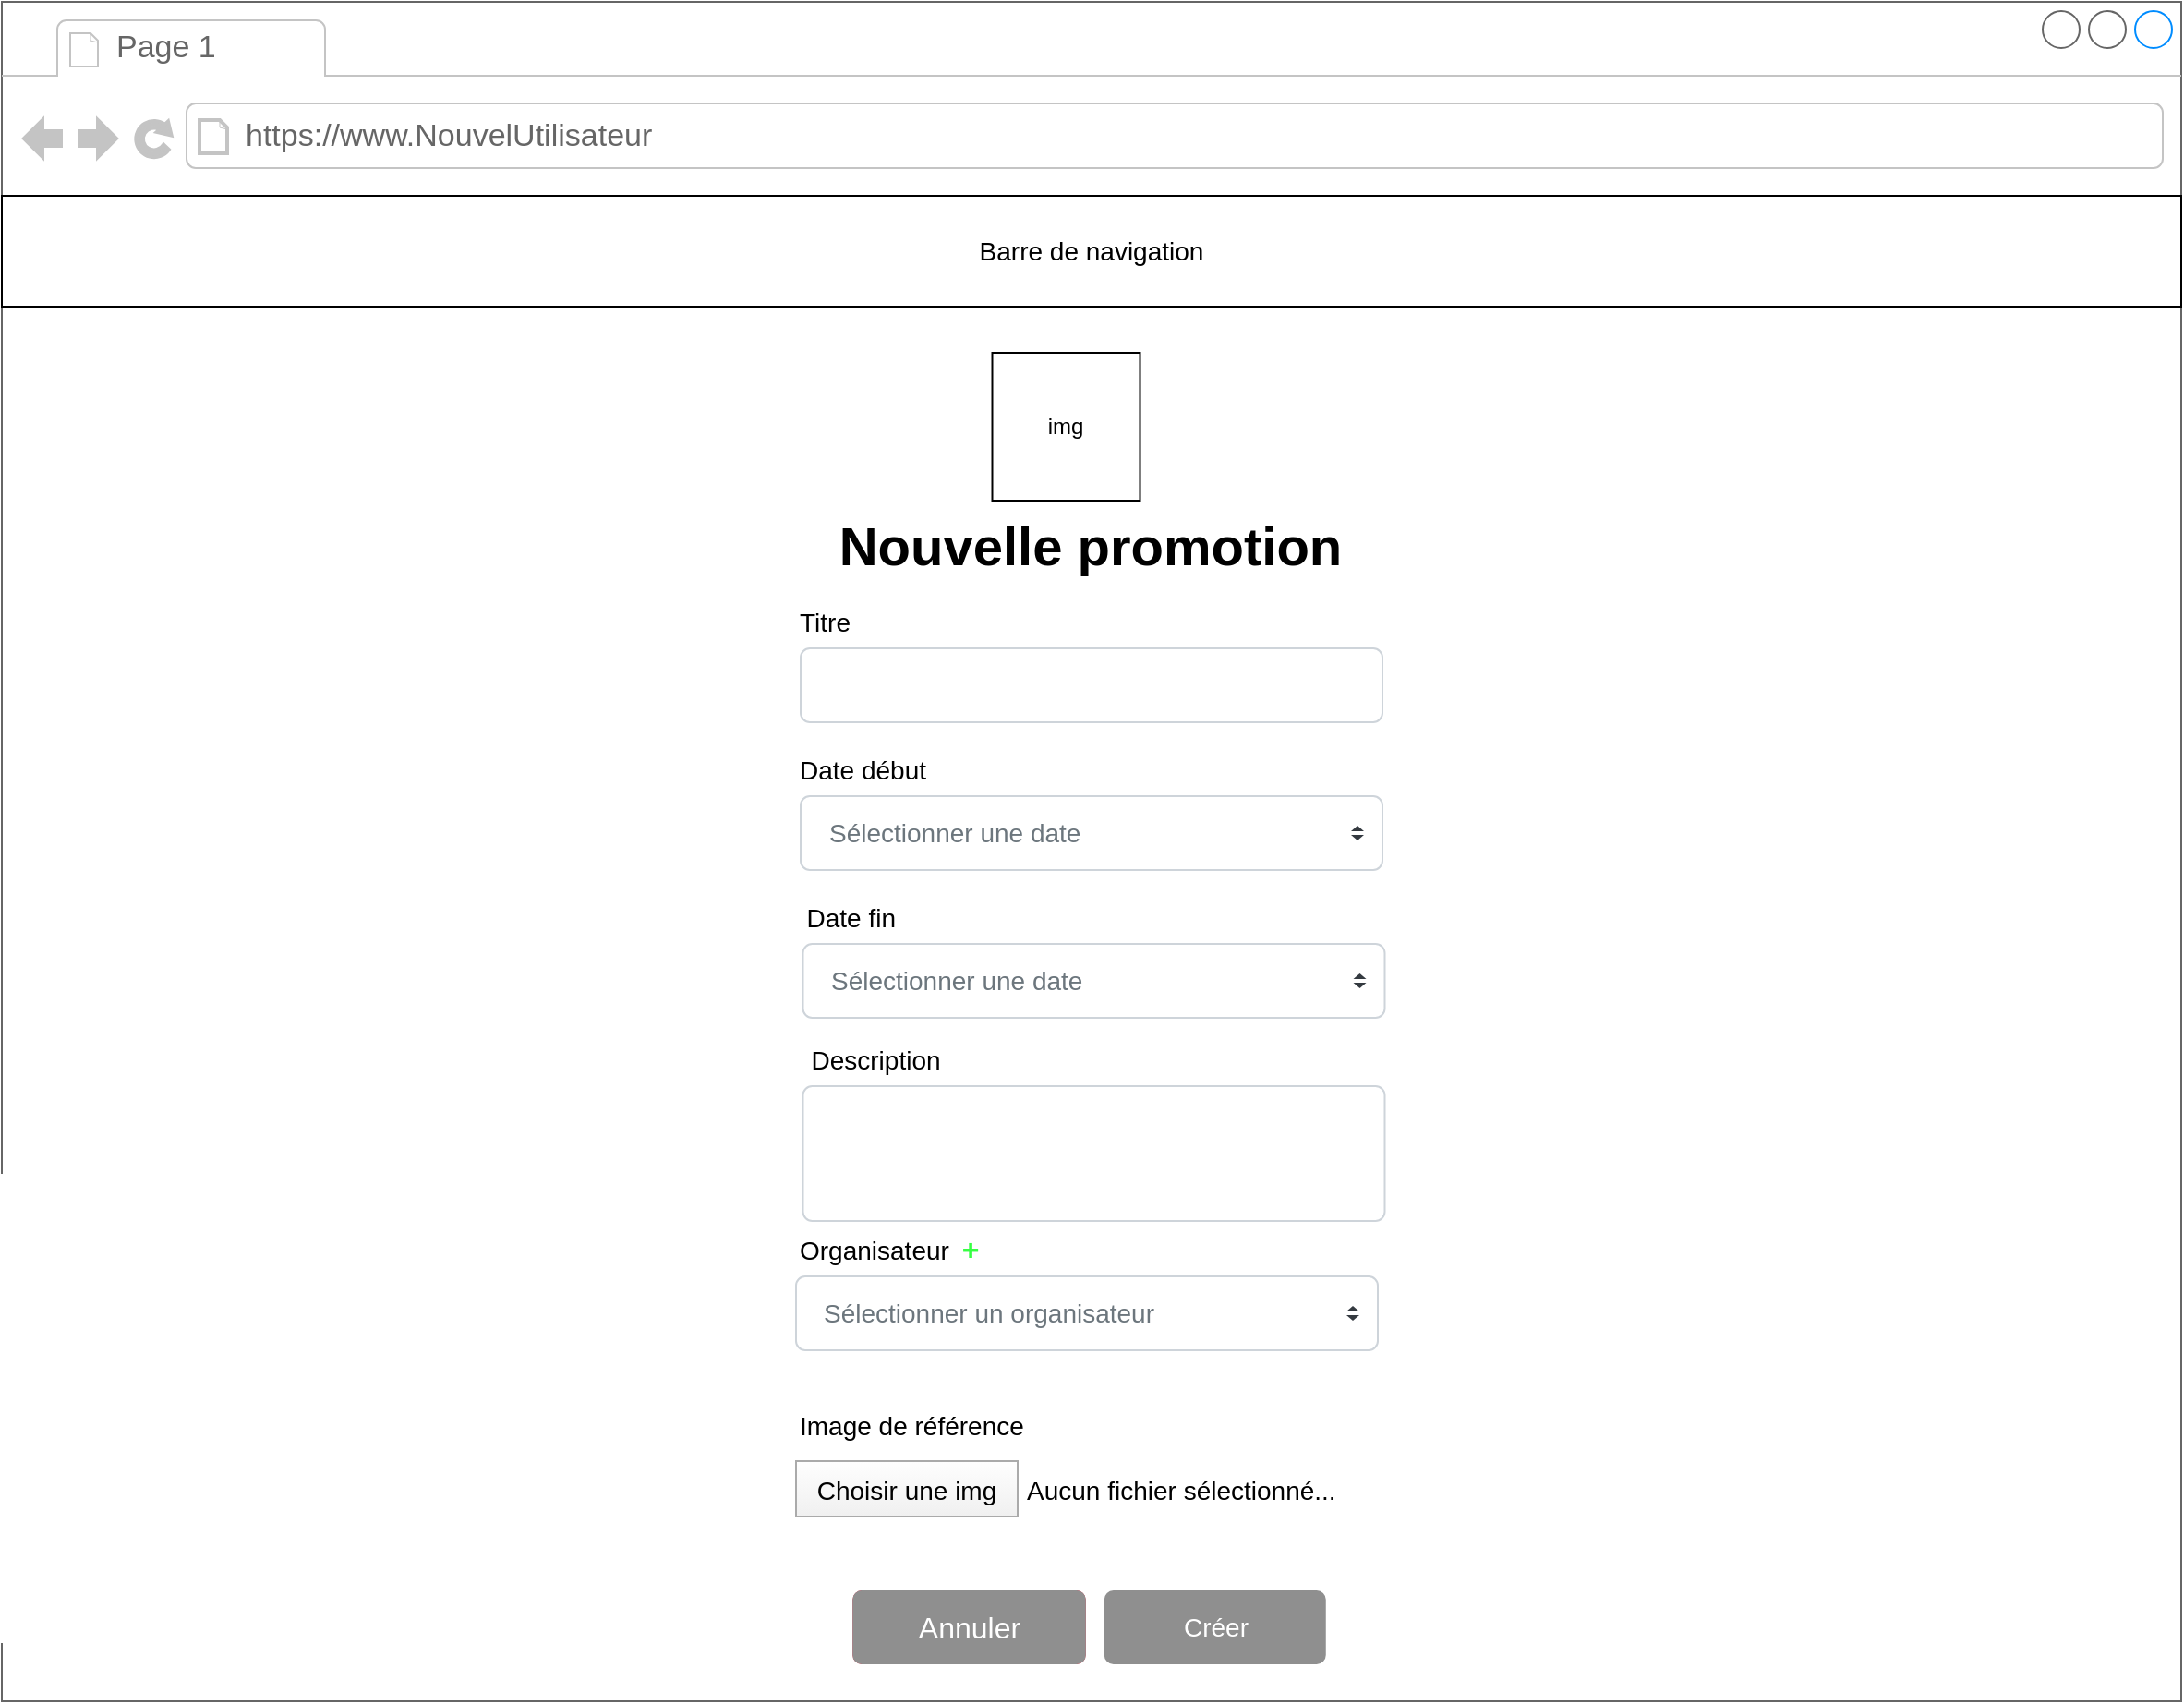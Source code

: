<mxfile version="16.5.1" type="device"><diagram id="v4z9Ec0Ht1OAslnS_UjM" name="Page-1"><mxGraphModel dx="1102" dy="865" grid="1" gridSize="10" guides="1" tooltips="1" connect="1" arrows="1" fold="1" page="1" pageScale="1" pageWidth="827" pageHeight="1169" math="0" shadow="0"><root><mxCell id="0"/><mxCell id="1" parent="0"/><mxCell id="5IHfK-py2Uy9d3OP39Ij-1" value="" style="strokeWidth=1;shadow=0;dashed=0;align=center;html=1;shape=mxgraph.mockup.containers.browserWindow;rSize=0;strokeColor=#666666;strokeColor2=#008cff;strokeColor3=#c4c4c4;mainText=,;recursiveResize=0;" parent="1" vertex="1"><mxGeometry x="240" width="1180" height="920" as="geometry"/></mxCell><mxCell id="5IHfK-py2Uy9d3OP39Ij-2" value="Page 1" style="strokeWidth=1;shadow=0;dashed=0;align=center;html=1;shape=mxgraph.mockup.containers.anchor;fontSize=17;fontColor=#666666;align=left;" parent="5IHfK-py2Uy9d3OP39Ij-1" vertex="1"><mxGeometry x="60" y="12" width="110" height="26" as="geometry"/></mxCell><mxCell id="5IHfK-py2Uy9d3OP39Ij-3" value="https://www.NouvelUtilisateur" style="strokeWidth=1;shadow=0;dashed=0;align=center;html=1;shape=mxgraph.mockup.containers.anchor;rSize=0;fontSize=17;fontColor=#666666;align=left;" parent="5IHfK-py2Uy9d3OP39Ij-1" vertex="1"><mxGeometry x="130" y="60" width="250" height="26" as="geometry"/></mxCell><mxCell id="5IHfK-py2Uy9d3OP39Ij-4" value="&lt;font style=&quot;font-size: 14px;&quot;&gt;Barre de navigation&lt;/font&gt;" style="rounded=0;whiteSpace=wrap;html=1;" parent="5IHfK-py2Uy9d3OP39Ij-1" vertex="1"><mxGeometry y="105" width="1180" height="60" as="geometry"/></mxCell><mxCell id="5IHfK-py2Uy9d3OP39Ij-5" value="Titre " style="fillColor=none;strokeColor=none;align=left;fontSize=14;" parent="5IHfK-py2Uy9d3OP39Ij-1" vertex="1"><mxGeometry x="430" y="320" width="100" height="30" as="geometry"/></mxCell><mxCell id="5IHfK-py2Uy9d3OP39Ij-7" value="Date début" style="fillColor=none;strokeColor=none;align=left;fontSize=14;" parent="5IHfK-py2Uy9d3OP39Ij-1" vertex="1"><mxGeometry x="430" y="400" width="100" height="30" as="geometry"/></mxCell><mxCell id="5IHfK-py2Uy9d3OP39Ij-8" value="" style="html=1;shadow=0;dashed=0;shape=mxgraph.bootstrap.rrect;rSize=5;fillColor=#ffffff;strokeColor=#CED4DA;align=left;spacing=15;fontSize=14;fontColor=#6C767D;" parent="5IHfK-py2Uy9d3OP39Ij-1" vertex="1"><mxGeometry x="432.5" y="350" width="315" height="40" as="geometry"/></mxCell><mxCell id="5IHfK-py2Uy9d3OP39Ij-9" value="Créer" style="html=1;shadow=0;dashed=0;shape=mxgraph.bootstrap.rrect;rSize=5;fillColor=#8F8F8F;strokeColor=none;align=center;spacing=15;fontSize=14;fontColor=#ffffff;" parent="5IHfK-py2Uy9d3OP39Ij-1" vertex="1"><mxGeometry x="596.88" y="860" width="120" height="40" as="geometry"/></mxCell><mxCell id="5IHfK-py2Uy9d3OP39Ij-10" value="Sélectionner un organisateur" style="html=1;shadow=0;dashed=0;shape=mxgraph.bootstrap.rrect;rSize=5;fillColor=#ffffff;strokeColor=#CED4DA;align=left;spacing=15;fontSize=14;fontColor=#6C767D;" parent="5IHfK-py2Uy9d3OP39Ij-1" vertex="1"><mxGeometry x="430" y="690" width="315" height="40" as="geometry"/></mxCell><mxCell id="5IHfK-py2Uy9d3OP39Ij-11" value="" style="shape=triangle;direction=south;fillColor=#343A40;strokeColor=none;perimeter=none;" parent="5IHfK-py2Uy9d3OP39Ij-10" vertex="1"><mxGeometry x="1" y="0.5" width="7" height="3" relative="1" as="geometry"><mxPoint x="-17" y="1" as="offset"/></mxGeometry></mxCell><mxCell id="5IHfK-py2Uy9d3OP39Ij-12" value="" style="shape=triangle;direction=north;fillColor=#343A40;strokeColor=none;perimeter=none;" parent="5IHfK-py2Uy9d3OP39Ij-10" vertex="1"><mxGeometry x="1" y="0.5" width="7" height="3" relative="1" as="geometry"><mxPoint x="-17" y="-4" as="offset"/></mxGeometry></mxCell><mxCell id="5IHfK-py2Uy9d3OP39Ij-13" value="Organisateur" style="fillColor=none;strokeColor=none;align=left;fontSize=14;" parent="5IHfK-py2Uy9d3OP39Ij-1" vertex="1"><mxGeometry x="430" y="660" width="100" height="30" as="geometry"/></mxCell><mxCell id="5IHfK-py2Uy9d3OP39Ij-14" value="&lt;font size=&quot;1&quot; style=&quot;&quot;&gt;&lt;b style=&quot;font-size: 29px;&quot;&gt;Nouvelle promotion&lt;/b&gt;&lt;/font&gt;" style="text;html=1;align=center;verticalAlign=middle;resizable=0;points=[];autosize=1;strokeColor=none;fillColor=none;fontSize=14;" parent="5IHfK-py2Uy9d3OP39Ij-1" vertex="1"><mxGeometry x="438.75" y="270" width="300" height="50" as="geometry"/></mxCell><mxCell id="5IHfK-py2Uy9d3OP39Ij-16" value="Date fin" style="fillColor=none;strokeColor=none;align=left;fontSize=14;" parent="5IHfK-py2Uy9d3OP39Ij-1" vertex="1"><mxGeometry x="433.75" y="480" width="100" height="30" as="geometry"/></mxCell><mxCell id="5IHfK-py2Uy9d3OP39Ij-17" value="" style="html=1;shadow=0;dashed=0;shape=mxgraph.bootstrap.rrect;rSize=5;fillColor=#ffffff;strokeColor=#CED4DA;align=left;spacing=15;fontSize=14;fontColor=#6C767D;" parent="5IHfK-py2Uy9d3OP39Ij-1" vertex="1"><mxGeometry x="433.75" y="587" width="315" height="73" as="geometry"/></mxCell><mxCell id="5IHfK-py2Uy9d3OP39Ij-18" value="Description" style="fillColor=none;strokeColor=none;align=left;fontSize=14;" parent="5IHfK-py2Uy9d3OP39Ij-1" vertex="1"><mxGeometry x="436.25" y="557" width="100" height="30" as="geometry"/></mxCell><mxCell id="5IHfK-py2Uy9d3OP39Ij-25" value="img" style="whiteSpace=wrap;html=1;aspect=fixed;" parent="5IHfK-py2Uy9d3OP39Ij-1" vertex="1"><mxGeometry x="536.25" y="190" width="80" height="80" as="geometry"/></mxCell><mxCell id="5IHfK-py2Uy9d3OP39Ij-27" value="Sélectionner une date" style="html=1;shadow=0;dashed=0;shape=mxgraph.bootstrap.rrect;rSize=5;fillColor=#ffffff;strokeColor=#CED4DA;align=left;spacing=15;fontSize=14;fontColor=#6C767D;" parent="5IHfK-py2Uy9d3OP39Ij-1" vertex="1"><mxGeometry x="433.75" y="510" width="315" height="40" as="geometry"/></mxCell><mxCell id="5IHfK-py2Uy9d3OP39Ij-28" value="" style="shape=triangle;direction=south;fillColor=#343A40;strokeColor=none;perimeter=none;" parent="5IHfK-py2Uy9d3OP39Ij-27" vertex="1"><mxGeometry x="1" y="0.5" width="7" height="3" relative="1" as="geometry"><mxPoint x="-17" y="1" as="offset"/></mxGeometry></mxCell><mxCell id="5IHfK-py2Uy9d3OP39Ij-29" value="" style="shape=triangle;direction=north;fillColor=#343A40;strokeColor=none;perimeter=none;" parent="5IHfK-py2Uy9d3OP39Ij-27" vertex="1"><mxGeometry x="1" y="0.5" width="7" height="3" relative="1" as="geometry"><mxPoint x="-17" y="-4" as="offset"/></mxGeometry></mxCell><mxCell id="5IHfK-py2Uy9d3OP39Ij-30" value="Sélectionner une date" style="html=1;shadow=0;dashed=0;shape=mxgraph.bootstrap.rrect;rSize=5;fillColor=#ffffff;strokeColor=#CED4DA;align=left;spacing=15;fontSize=14;fontColor=#6C767D;" parent="5IHfK-py2Uy9d3OP39Ij-1" vertex="1"><mxGeometry x="432.5" y="430" width="315" height="40" as="geometry"/></mxCell><mxCell id="5IHfK-py2Uy9d3OP39Ij-31" value="" style="shape=triangle;direction=south;fillColor=#343A40;strokeColor=none;perimeter=none;" parent="5IHfK-py2Uy9d3OP39Ij-30" vertex="1"><mxGeometry x="1" y="0.5" width="7" height="3" relative="1" as="geometry"><mxPoint x="-17" y="1" as="offset"/></mxGeometry></mxCell><mxCell id="5IHfK-py2Uy9d3OP39Ij-32" value="" style="shape=triangle;direction=north;fillColor=#343A40;strokeColor=none;perimeter=none;" parent="5IHfK-py2Uy9d3OP39Ij-30" vertex="1"><mxGeometry x="1" y="0.5" width="7" height="3" relative="1" as="geometry"><mxPoint x="-17" y="-4" as="offset"/></mxGeometry></mxCell><mxCell id="5IHfK-py2Uy9d3OP39Ij-44" value="Image de référence" style="fillColor=none;strokeColor=none;align=left;fontSize=14;" parent="5IHfK-py2Uy9d3OP39Ij-1" vertex="1"><mxGeometry x="430" y="750" width="150" height="40" as="geometry"/></mxCell><mxCell id="5IHfK-py2Uy9d3OP39Ij-45" value="Choisir une img" style="fillColor=#FEFEFE;strokeColor=#AAAAAA;fontSize=14;gradientColor=#F0F0F0;" parent="5IHfK-py2Uy9d3OP39Ij-1" vertex="1"><mxGeometry x="430" y="790" width="120" height="30" as="geometry"/></mxCell><mxCell id="5IHfK-py2Uy9d3OP39Ij-46" value="Aucun fichier sélectionné..." style="fillColor=none;strokeColor=none;align=left;fontSize=14;spacing=5;" parent="5IHfK-py2Uy9d3OP39Ij-1" vertex="1"><mxGeometry x="550" y="790" width="100" height="30" as="geometry"/></mxCell><mxCell id="XAdnK-ePKMVtcPv_2n0W-1" value="Annuler" style="html=1;shadow=0;dashed=0;shape=mxgraph.bootstrap.rrect;rSize=5;strokeColor=none;strokeWidth=1;fillColor=#DB2843;fontColor=#FFFFFF;whiteSpace=wrap;align=center;verticalAlign=middle;spacingLeft=0;fontStyle=0;fontSize=16;spacing=5;" parent="5IHfK-py2Uy9d3OP39Ij-1" vertex="1"><mxGeometry x="460.63" y="860" width="126.25" height="40" as="geometry"/></mxCell><mxCell id="lMK2Yp4Fc7nRgAxM5zXa-1" value="Annuler" style="html=1;shadow=0;dashed=0;shape=mxgraph.bootstrap.rrect;rSize=5;strokeColor=none;strokeWidth=1;fillColor=#8F8F8F;fontColor=#FFFFFF;whiteSpace=wrap;align=center;verticalAlign=middle;spacingLeft=0;fontStyle=0;fontSize=16;spacing=5;" parent="5IHfK-py2Uy9d3OP39Ij-1" vertex="1"><mxGeometry x="460.63" y="860" width="126.25" height="40" as="geometry"/></mxCell><mxCell id="vhrTxxCvajw4-c5DXsIA-1" value="&lt;b&gt;&lt;font style=&quot;font-size: 16px&quot;&gt;+&lt;/font&gt;&lt;/b&gt;" style="text;html=1;align=center;verticalAlign=middle;resizable=0;points=[];autosize=1;strokeColor=none;fillColor=none;fontColor=#36FF43;" vertex="1" parent="5IHfK-py2Uy9d3OP39Ij-1"><mxGeometry x="513.76" y="665" width="20" height="20" as="geometry"/></mxCell></root></mxGraphModel></diagram></mxfile>
